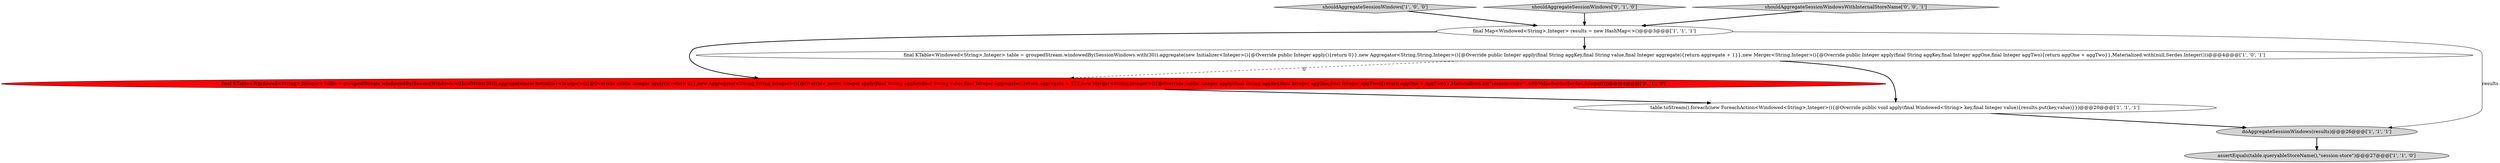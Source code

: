 digraph {
7 [style = filled, label = "final KTable<Windowed<String>,Integer> table = groupedStream.windowedBy(SessionWindows.with(ofMillis(30))).aggregate(new Initializer<Integer>(){@Override public Integer apply(){return 0}},new Aggregator<String,String,Integer>(){@Override public Integer apply(final String aggKey,final String value,final Integer aggregate){return aggregate + 1}},new Merger<String,Integer>(){@Override public Integer apply(final String aggKey,final Integer aggOne,final Integer aggTwo){return aggOne + aggTwo}},Materialized.as(\"session-store\").withValueSerde(Serdes.Integer()))@@@4@@@['0', '1', '0']", fillcolor = red, shape = ellipse image = "AAA1AAABBB2BBB"];
2 [style = filled, label = "final KTable<Windowed<String>,Integer> table = groupedStream.windowedBy(SessionWindows.with(30)).aggregate(new Initializer<Integer>(){@Override public Integer apply(){return 0}},new Aggregator<String,String,Integer>(){@Override public Integer apply(final String aggKey,final String value,final Integer aggregate){return aggregate + 1}},new Merger<String,Integer>(){@Override public Integer apply(final String aggKey,final Integer aggOne,final Integer aggTwo){return aggOne + aggTwo}},Materialized.with(null,Serdes.Integer()))@@@4@@@['1', '0', '1']", fillcolor = white, shape = ellipse image = "AAA0AAABBB1BBB"];
1 [style = filled, label = "final Map<Windowed<String>,Integer> results = new HashMap<>()@@@3@@@['1', '1', '1']", fillcolor = white, shape = ellipse image = "AAA0AAABBB1BBB"];
5 [style = filled, label = "shouldAggregateSessionWindows['1', '0', '0']", fillcolor = lightgray, shape = diamond image = "AAA0AAABBB1BBB"];
4 [style = filled, label = "table.toStream().foreach(new ForeachAction<Windowed<String>,Integer>(){@Override public void apply(final Windowed<String> key,final Integer value){results.put(key,value)}})@@@20@@@['1', '1', '1']", fillcolor = white, shape = ellipse image = "AAA0AAABBB1BBB"];
6 [style = filled, label = "shouldAggregateSessionWindows['0', '1', '0']", fillcolor = lightgray, shape = diamond image = "AAA0AAABBB2BBB"];
8 [style = filled, label = "shouldAggregateSessionWindowsWithInternalStoreName['0', '0', '1']", fillcolor = lightgray, shape = diamond image = "AAA0AAABBB3BBB"];
0 [style = filled, label = "doAggregateSessionWindows(results)@@@26@@@['1', '1', '1']", fillcolor = lightgray, shape = ellipse image = "AAA0AAABBB1BBB"];
3 [style = filled, label = "assertEquals(table.queryableStoreName(),\"session-store\")@@@27@@@['1', '1', '0']", fillcolor = lightgray, shape = ellipse image = "AAA0AAABBB1BBB"];
0->3 [style = bold, label=""];
8->1 [style = bold, label=""];
6->1 [style = bold, label=""];
5->1 [style = bold, label=""];
1->2 [style = bold, label=""];
7->4 [style = bold, label=""];
2->7 [style = dashed, label="0"];
2->4 [style = bold, label=""];
1->7 [style = bold, label=""];
1->0 [style = solid, label="results"];
4->0 [style = bold, label=""];
}
